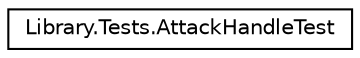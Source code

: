 digraph "Graphical Class Hierarchy"
{
 // INTERACTIVE_SVG=YES
 // LATEX_PDF_SIZE
  edge [fontname="Helvetica",fontsize="10",labelfontname="Helvetica",labelfontsize="10"];
  node [fontname="Helvetica",fontsize="10",shape=record];
  rankdir="LR";
  Node0 [label="Library.Tests.AttackHandleTest",height=0.2,width=0.4,color="black", fillcolor="white", style="filled",URL="$classLibrary_1_1Tests_1_1AttackHandleTest.html",tooltip=" "];
}
